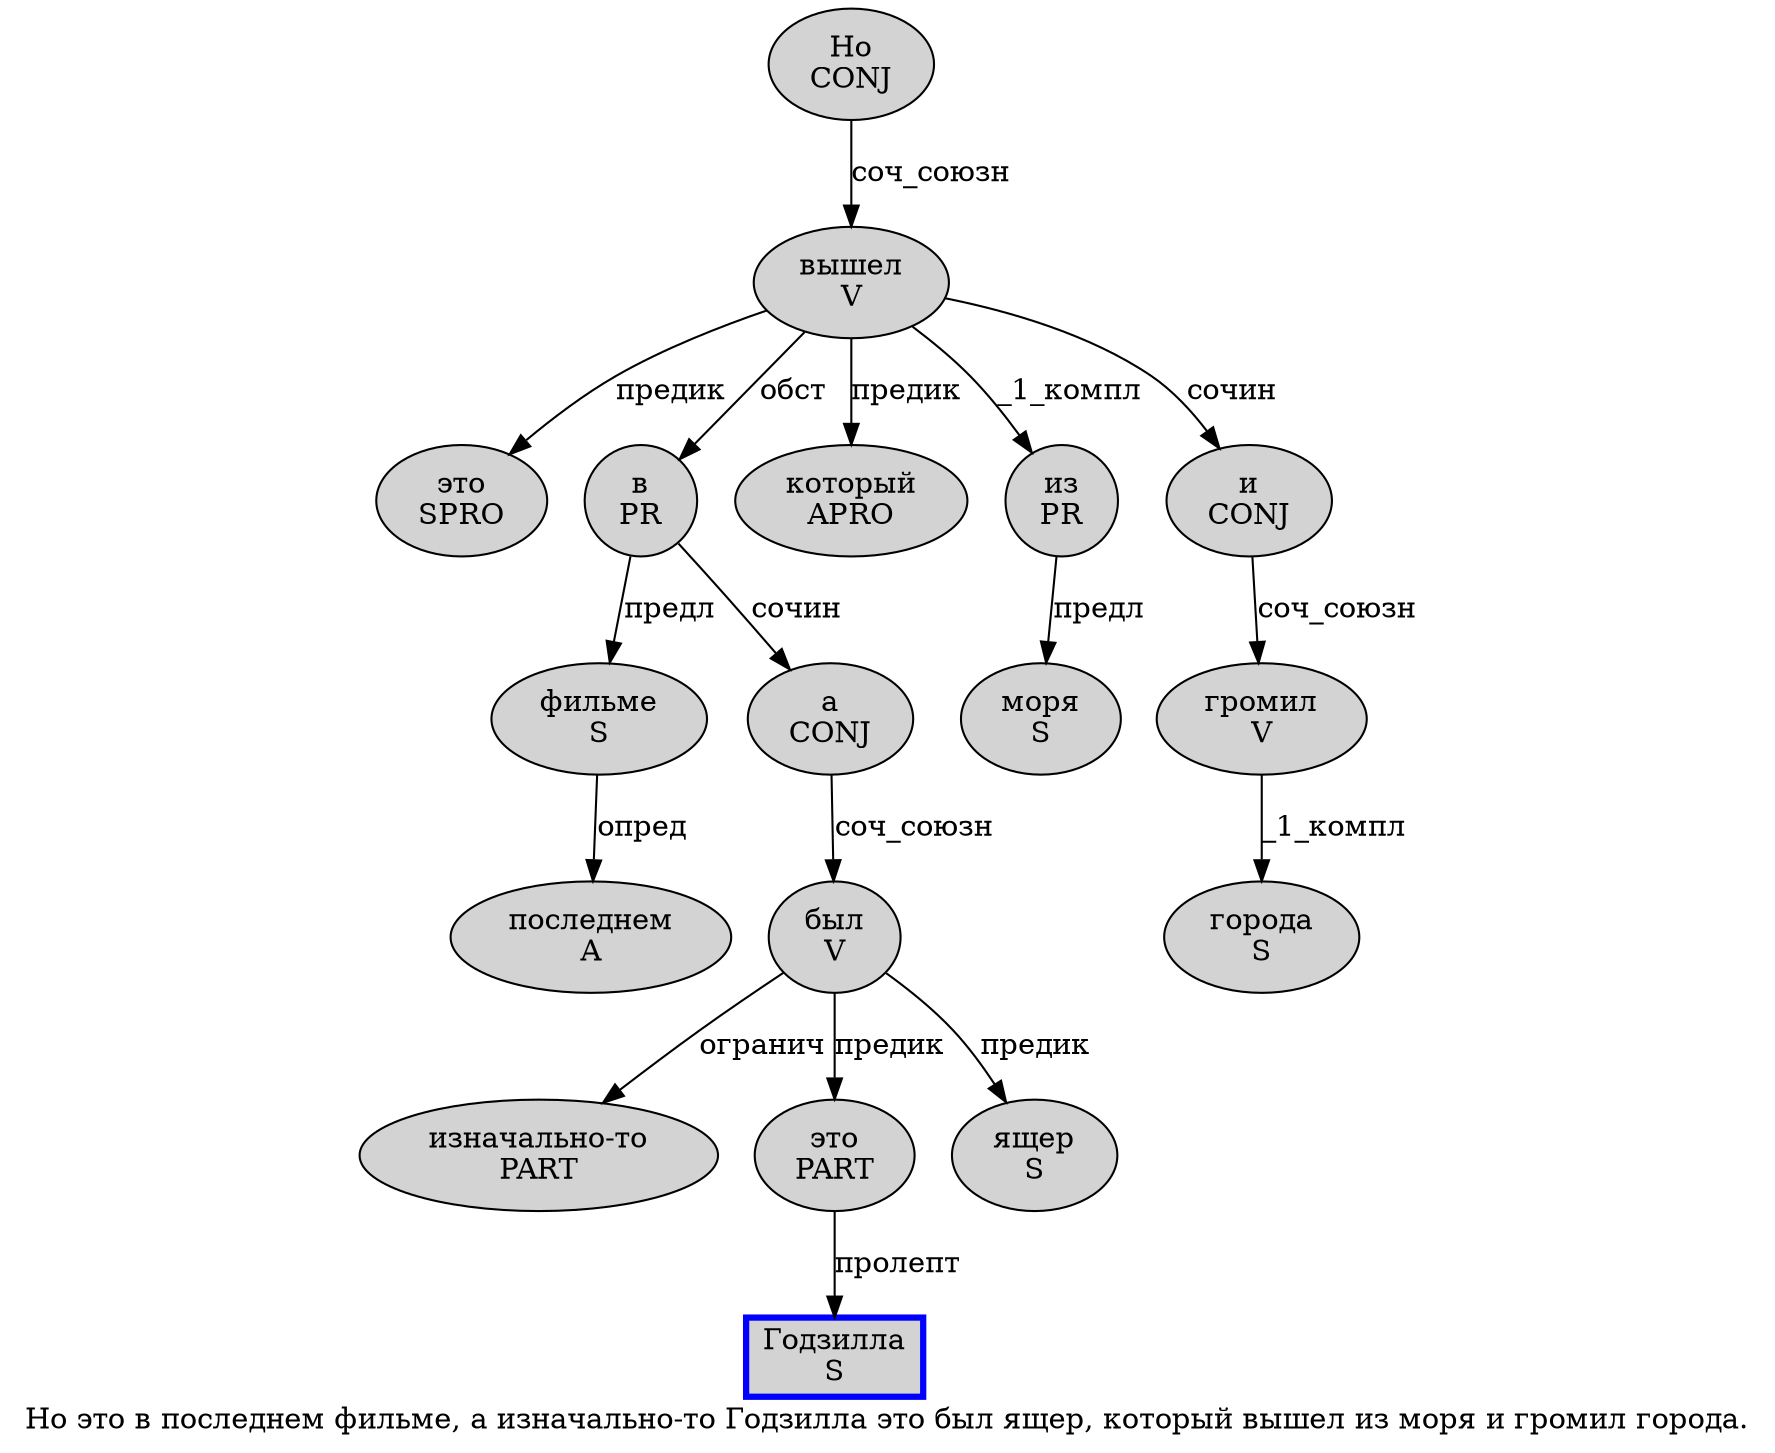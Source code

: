 digraph SENTENCE_4753 {
	graph [label="Но это в последнем фильме, а изначально-то Годзилла это был ящер, который вышел из моря и громил города."]
	node [style=filled]
		0 [label="Но
CONJ" color="" fillcolor=lightgray penwidth=1 shape=ellipse]
		1 [label="это
SPRO" color="" fillcolor=lightgray penwidth=1 shape=ellipse]
		2 [label="в
PR" color="" fillcolor=lightgray penwidth=1 shape=ellipse]
		3 [label="последнем
A" color="" fillcolor=lightgray penwidth=1 shape=ellipse]
		4 [label="фильме
S" color="" fillcolor=lightgray penwidth=1 shape=ellipse]
		6 [label="а
CONJ" color="" fillcolor=lightgray penwidth=1 shape=ellipse]
		7 [label="изначально-то
PART" color="" fillcolor=lightgray penwidth=1 shape=ellipse]
		8 [label="Годзилла
S" color=blue fillcolor=lightgray penwidth=3 shape=box]
		9 [label="это
PART" color="" fillcolor=lightgray penwidth=1 shape=ellipse]
		10 [label="был
V" color="" fillcolor=lightgray penwidth=1 shape=ellipse]
		11 [label="ящер
S" color="" fillcolor=lightgray penwidth=1 shape=ellipse]
		13 [label="который
APRO" color="" fillcolor=lightgray penwidth=1 shape=ellipse]
		14 [label="вышел
V" color="" fillcolor=lightgray penwidth=1 shape=ellipse]
		15 [label="из
PR" color="" fillcolor=lightgray penwidth=1 shape=ellipse]
		16 [label="моря
S" color="" fillcolor=lightgray penwidth=1 shape=ellipse]
		17 [label="и
CONJ" color="" fillcolor=lightgray penwidth=1 shape=ellipse]
		18 [label="громил
V" color="" fillcolor=lightgray penwidth=1 shape=ellipse]
		19 [label="города
S" color="" fillcolor=lightgray penwidth=1 shape=ellipse]
			0 -> 14 [label="соч_союзн"]
			4 -> 3 [label="опред"]
			17 -> 18 [label="соч_союзн"]
			2 -> 4 [label="предл"]
			2 -> 6 [label="сочин"]
			6 -> 10 [label="соч_союзн"]
			9 -> 8 [label="пролепт"]
			14 -> 1 [label="предик"]
			14 -> 2 [label="обст"]
			14 -> 13 [label="предик"]
			14 -> 15 [label="_1_компл"]
			14 -> 17 [label="сочин"]
			18 -> 19 [label="_1_компл"]
			15 -> 16 [label="предл"]
			10 -> 7 [label="огранич"]
			10 -> 9 [label="предик"]
			10 -> 11 [label="предик"]
}